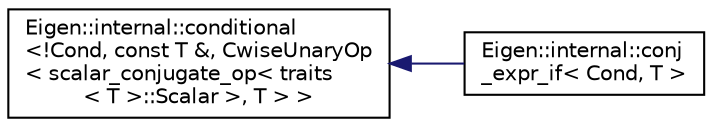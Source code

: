digraph "Graphical Class Hierarchy"
{
  edge [fontname="Helvetica",fontsize="10",labelfontname="Helvetica",labelfontsize="10"];
  node [fontname="Helvetica",fontsize="10",shape=record];
  rankdir="LR";
  Node1 [label="Eigen::internal::conditional\l\<!Cond, const T &, CwiseUnaryOp\l\< scalar_conjugate_op\< traits\l\< T \>::Scalar \>, T \> \>",height=0.2,width=0.4,color="black", fillcolor="white", style="filled",URL="$struct_eigen_1_1internal_1_1conditional.html"];
  Node1 -> Node2 [dir="back",color="midnightblue",fontsize="10",style="solid",fontname="Helvetica"];
  Node2 [label="Eigen::internal::conj\l_expr_if\< Cond, T \>",height=0.2,width=0.4,color="black", fillcolor="white", style="filled",URL="$struct_eigen_1_1internal_1_1conj__expr__if.html"];
}
